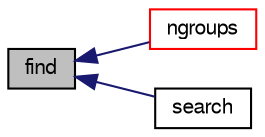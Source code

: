 digraph "find"
{
  bgcolor="transparent";
  edge [fontname="FreeSans",fontsize="10",labelfontname="FreeSans",labelfontsize="10"];
  node [fontname="FreeSans",fontsize="10",shape=record];
  rankdir="LR";
  Node93 [label="find",height=0.2,width=0.4,color="black", fillcolor="grey75", style="filled", fontcolor="black"];
  Node93 -> Node94 [dir="back",color="midnightblue",fontsize="10",style="solid",fontname="FreeSans"];
  Node94 [label="ngroups",height=0.2,width=0.4,color="red",URL="$a28538.html#a07d1b4830531b3d9149273026e4e5aa6",tooltip="Return the number of (groups) "];
  Node93 -> Node96 [dir="back",color="midnightblue",fontsize="10",style="solid",fontname="FreeSans"];
  Node96 [label="search",height=0.2,width=0.4,color="black",URL="$a28538.html#a5115a7dd274321f570a97e55468dc24f",tooltip="Return true if the regex was found within string. "];
}
